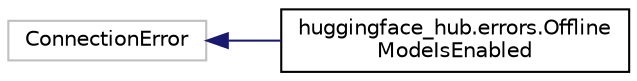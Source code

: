 digraph "Graphical Class Hierarchy"
{
 // LATEX_PDF_SIZE
  edge [fontname="Helvetica",fontsize="10",labelfontname="Helvetica",labelfontsize="10"];
  node [fontname="Helvetica",fontsize="10",shape=record];
  rankdir="LR";
  Node15703 [label="ConnectionError",height=0.2,width=0.4,color="grey75", fillcolor="white", style="filled",tooltip=" "];
  Node15703 -> Node0 [dir="back",color="midnightblue",fontsize="10",style="solid",fontname="Helvetica"];
  Node0 [label="huggingface_hub.errors.Offline\lModeIsEnabled",height=0.2,width=0.4,color="black", fillcolor="white", style="filled",URL="$classhuggingface__hub_1_1errors_1_1OfflineModeIsEnabled.html",tooltip=" "];
}
